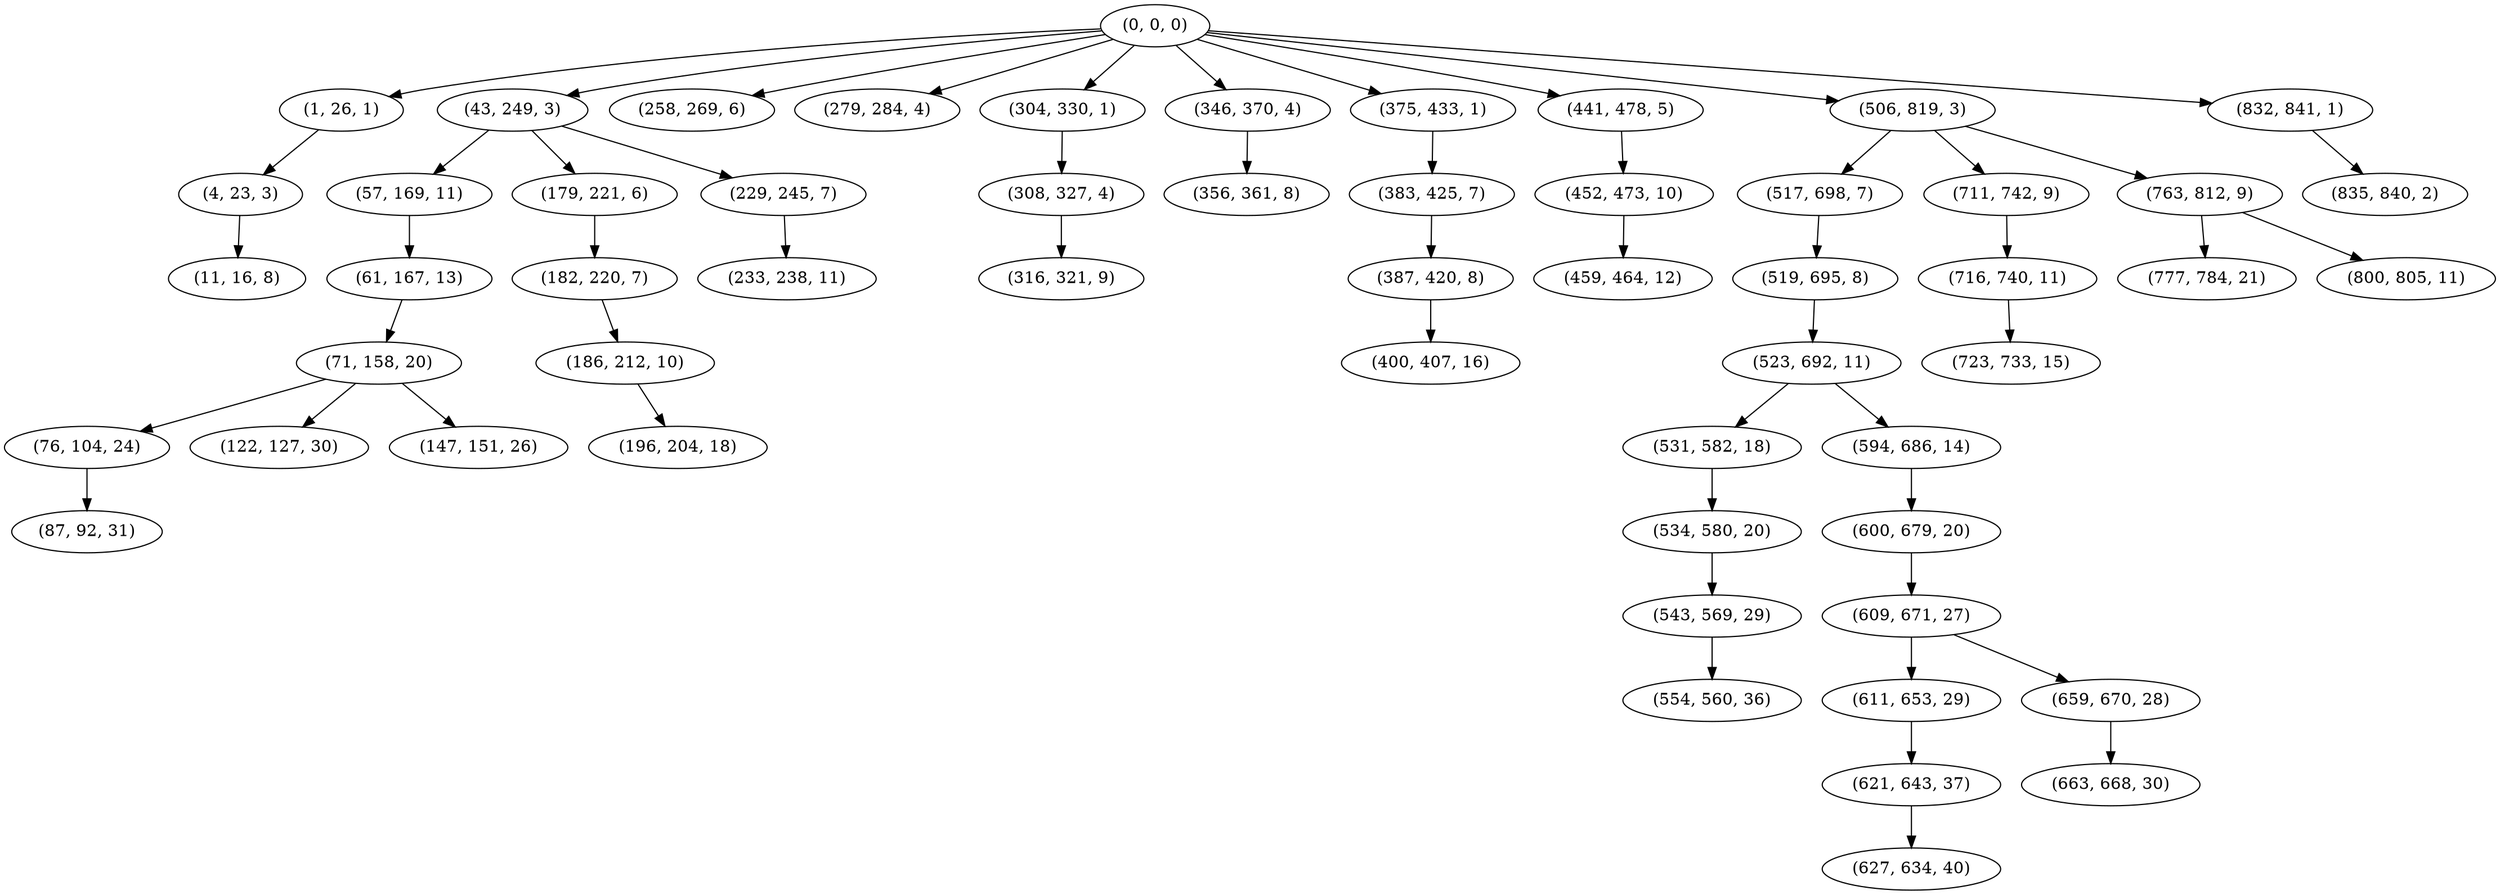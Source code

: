 digraph tree {
    "(0, 0, 0)";
    "(1, 26, 1)";
    "(4, 23, 3)";
    "(11, 16, 8)";
    "(43, 249, 3)";
    "(57, 169, 11)";
    "(61, 167, 13)";
    "(71, 158, 20)";
    "(76, 104, 24)";
    "(87, 92, 31)";
    "(122, 127, 30)";
    "(147, 151, 26)";
    "(179, 221, 6)";
    "(182, 220, 7)";
    "(186, 212, 10)";
    "(196, 204, 18)";
    "(229, 245, 7)";
    "(233, 238, 11)";
    "(258, 269, 6)";
    "(279, 284, 4)";
    "(304, 330, 1)";
    "(308, 327, 4)";
    "(316, 321, 9)";
    "(346, 370, 4)";
    "(356, 361, 8)";
    "(375, 433, 1)";
    "(383, 425, 7)";
    "(387, 420, 8)";
    "(400, 407, 16)";
    "(441, 478, 5)";
    "(452, 473, 10)";
    "(459, 464, 12)";
    "(506, 819, 3)";
    "(517, 698, 7)";
    "(519, 695, 8)";
    "(523, 692, 11)";
    "(531, 582, 18)";
    "(534, 580, 20)";
    "(543, 569, 29)";
    "(554, 560, 36)";
    "(594, 686, 14)";
    "(600, 679, 20)";
    "(609, 671, 27)";
    "(611, 653, 29)";
    "(621, 643, 37)";
    "(627, 634, 40)";
    "(659, 670, 28)";
    "(663, 668, 30)";
    "(711, 742, 9)";
    "(716, 740, 11)";
    "(723, 733, 15)";
    "(763, 812, 9)";
    "(777, 784, 21)";
    "(800, 805, 11)";
    "(832, 841, 1)";
    "(835, 840, 2)";
    "(0, 0, 0)" -> "(1, 26, 1)";
    "(0, 0, 0)" -> "(43, 249, 3)";
    "(0, 0, 0)" -> "(258, 269, 6)";
    "(0, 0, 0)" -> "(279, 284, 4)";
    "(0, 0, 0)" -> "(304, 330, 1)";
    "(0, 0, 0)" -> "(346, 370, 4)";
    "(0, 0, 0)" -> "(375, 433, 1)";
    "(0, 0, 0)" -> "(441, 478, 5)";
    "(0, 0, 0)" -> "(506, 819, 3)";
    "(0, 0, 0)" -> "(832, 841, 1)";
    "(1, 26, 1)" -> "(4, 23, 3)";
    "(4, 23, 3)" -> "(11, 16, 8)";
    "(43, 249, 3)" -> "(57, 169, 11)";
    "(43, 249, 3)" -> "(179, 221, 6)";
    "(43, 249, 3)" -> "(229, 245, 7)";
    "(57, 169, 11)" -> "(61, 167, 13)";
    "(61, 167, 13)" -> "(71, 158, 20)";
    "(71, 158, 20)" -> "(76, 104, 24)";
    "(71, 158, 20)" -> "(122, 127, 30)";
    "(71, 158, 20)" -> "(147, 151, 26)";
    "(76, 104, 24)" -> "(87, 92, 31)";
    "(179, 221, 6)" -> "(182, 220, 7)";
    "(182, 220, 7)" -> "(186, 212, 10)";
    "(186, 212, 10)" -> "(196, 204, 18)";
    "(229, 245, 7)" -> "(233, 238, 11)";
    "(304, 330, 1)" -> "(308, 327, 4)";
    "(308, 327, 4)" -> "(316, 321, 9)";
    "(346, 370, 4)" -> "(356, 361, 8)";
    "(375, 433, 1)" -> "(383, 425, 7)";
    "(383, 425, 7)" -> "(387, 420, 8)";
    "(387, 420, 8)" -> "(400, 407, 16)";
    "(441, 478, 5)" -> "(452, 473, 10)";
    "(452, 473, 10)" -> "(459, 464, 12)";
    "(506, 819, 3)" -> "(517, 698, 7)";
    "(506, 819, 3)" -> "(711, 742, 9)";
    "(506, 819, 3)" -> "(763, 812, 9)";
    "(517, 698, 7)" -> "(519, 695, 8)";
    "(519, 695, 8)" -> "(523, 692, 11)";
    "(523, 692, 11)" -> "(531, 582, 18)";
    "(523, 692, 11)" -> "(594, 686, 14)";
    "(531, 582, 18)" -> "(534, 580, 20)";
    "(534, 580, 20)" -> "(543, 569, 29)";
    "(543, 569, 29)" -> "(554, 560, 36)";
    "(594, 686, 14)" -> "(600, 679, 20)";
    "(600, 679, 20)" -> "(609, 671, 27)";
    "(609, 671, 27)" -> "(611, 653, 29)";
    "(609, 671, 27)" -> "(659, 670, 28)";
    "(611, 653, 29)" -> "(621, 643, 37)";
    "(621, 643, 37)" -> "(627, 634, 40)";
    "(659, 670, 28)" -> "(663, 668, 30)";
    "(711, 742, 9)" -> "(716, 740, 11)";
    "(716, 740, 11)" -> "(723, 733, 15)";
    "(763, 812, 9)" -> "(777, 784, 21)";
    "(763, 812, 9)" -> "(800, 805, 11)";
    "(832, 841, 1)" -> "(835, 840, 2)";
}
